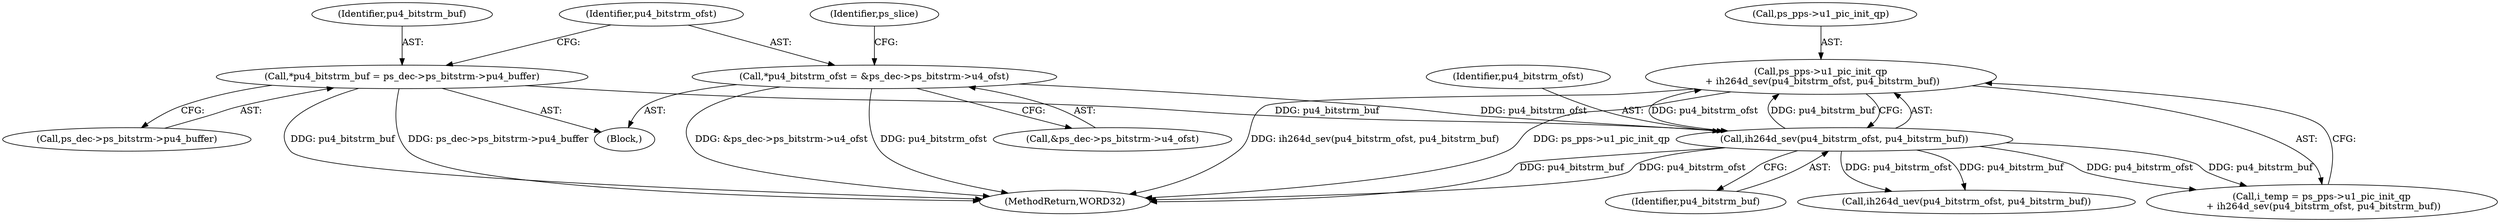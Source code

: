 digraph "0_Android_943323f1d9d3dd5c2634deb26cbe72343ca6b3db_1@pointer" {
"1000189" [label="(Call,ps_pps->u1_pic_init_qp\n + ih264d_sev(pu4_bitstrm_ofst, pu4_bitstrm_buf))"];
"1000193" [label="(Call,ih264d_sev(pu4_bitstrm_ofst, pu4_bitstrm_buf))"];
"1000135" [label="(Call,*pu4_bitstrm_ofst = &ps_dec->ps_bitstrm->u4_ofst)"];
"1000127" [label="(Call,*pu4_bitstrm_buf = ps_dec->ps_bitstrm->pu4_buffer)"];
"1000128" [label="(Identifier,pu4_bitstrm_buf)"];
"1000135" [label="(Call,*pu4_bitstrm_ofst = &ps_dec->ps_bitstrm->u4_ofst)"];
"1000189" [label="(Call,ps_pps->u1_pic_init_qp\n + ih264d_sev(pu4_bitstrm_ofst, pu4_bitstrm_buf))"];
"1000194" [label="(Identifier,pu4_bitstrm_ofst)"];
"1000195" [label="(Identifier,pu4_bitstrm_buf)"];
"1000113" [label="(Block,)"];
"1000190" [label="(Call,ps_pps->u1_pic_init_qp)"];
"1000136" [label="(Identifier,pu4_bitstrm_ofst)"];
"1000149" [label="(Identifier,ps_slice)"];
"1000433" [label="(MethodReturn,WORD32)"];
"1000193" [label="(Call,ih264d_sev(pu4_bitstrm_ofst, pu4_bitstrm_buf))"];
"1000137" [label="(Call,&ps_dec->ps_bitstrm->u4_ofst)"];
"1000129" [label="(Call,ps_dec->ps_bitstrm->pu4_buffer)"];
"1000127" [label="(Call,*pu4_bitstrm_buf = ps_dec->ps_bitstrm->pu4_buffer)"];
"1000229" [label="(Call,ih264d_uev(pu4_bitstrm_ofst, pu4_bitstrm_buf))"];
"1000187" [label="(Call,i_temp = ps_pps->u1_pic_init_qp\n + ih264d_sev(pu4_bitstrm_ofst, pu4_bitstrm_buf))"];
"1000189" -> "1000187"  [label="AST: "];
"1000189" -> "1000193"  [label="CFG: "];
"1000190" -> "1000189"  [label="AST: "];
"1000193" -> "1000189"  [label="AST: "];
"1000187" -> "1000189"  [label="CFG: "];
"1000189" -> "1000433"  [label="DDG: ps_pps->u1_pic_init_qp"];
"1000189" -> "1000433"  [label="DDG: ih264d_sev(pu4_bitstrm_ofst, pu4_bitstrm_buf)"];
"1000193" -> "1000189"  [label="DDG: pu4_bitstrm_ofst"];
"1000193" -> "1000189"  [label="DDG: pu4_bitstrm_buf"];
"1000193" -> "1000195"  [label="CFG: "];
"1000194" -> "1000193"  [label="AST: "];
"1000195" -> "1000193"  [label="AST: "];
"1000193" -> "1000433"  [label="DDG: pu4_bitstrm_ofst"];
"1000193" -> "1000433"  [label="DDG: pu4_bitstrm_buf"];
"1000193" -> "1000187"  [label="DDG: pu4_bitstrm_ofst"];
"1000193" -> "1000187"  [label="DDG: pu4_bitstrm_buf"];
"1000135" -> "1000193"  [label="DDG: pu4_bitstrm_ofst"];
"1000127" -> "1000193"  [label="DDG: pu4_bitstrm_buf"];
"1000193" -> "1000229"  [label="DDG: pu4_bitstrm_ofst"];
"1000193" -> "1000229"  [label="DDG: pu4_bitstrm_buf"];
"1000135" -> "1000113"  [label="AST: "];
"1000135" -> "1000137"  [label="CFG: "];
"1000136" -> "1000135"  [label="AST: "];
"1000137" -> "1000135"  [label="AST: "];
"1000149" -> "1000135"  [label="CFG: "];
"1000135" -> "1000433"  [label="DDG: pu4_bitstrm_ofst"];
"1000135" -> "1000433"  [label="DDG: &ps_dec->ps_bitstrm->u4_ofst"];
"1000127" -> "1000113"  [label="AST: "];
"1000127" -> "1000129"  [label="CFG: "];
"1000128" -> "1000127"  [label="AST: "];
"1000129" -> "1000127"  [label="AST: "];
"1000136" -> "1000127"  [label="CFG: "];
"1000127" -> "1000433"  [label="DDG: ps_dec->ps_bitstrm->pu4_buffer"];
"1000127" -> "1000433"  [label="DDG: pu4_bitstrm_buf"];
}
